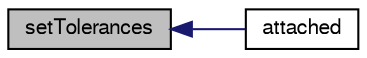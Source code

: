 digraph "setTolerances"
{
  bgcolor="transparent";
  edge [fontname="FreeSans",fontsize="10",labelfontname="FreeSans",labelfontsize="10"];
  node [fontname="FreeSans",fontsize="10",shape=record];
  rankdir="LR";
  Node644 [label="setTolerances",height=0.2,width=0.4,color="black", fillcolor="grey75", style="filled", fontcolor="black"];
  Node644 -> Node645 [dir="back",color="midnightblue",fontsize="10",style="solid",fontname="FreeSans"];
  Node645 [label="attached",height=0.2,width=0.4,color="black",URL="$a21750.html#a81139954b9600495023a917578da3d38",tooltip="Return true if attached. "];
}
